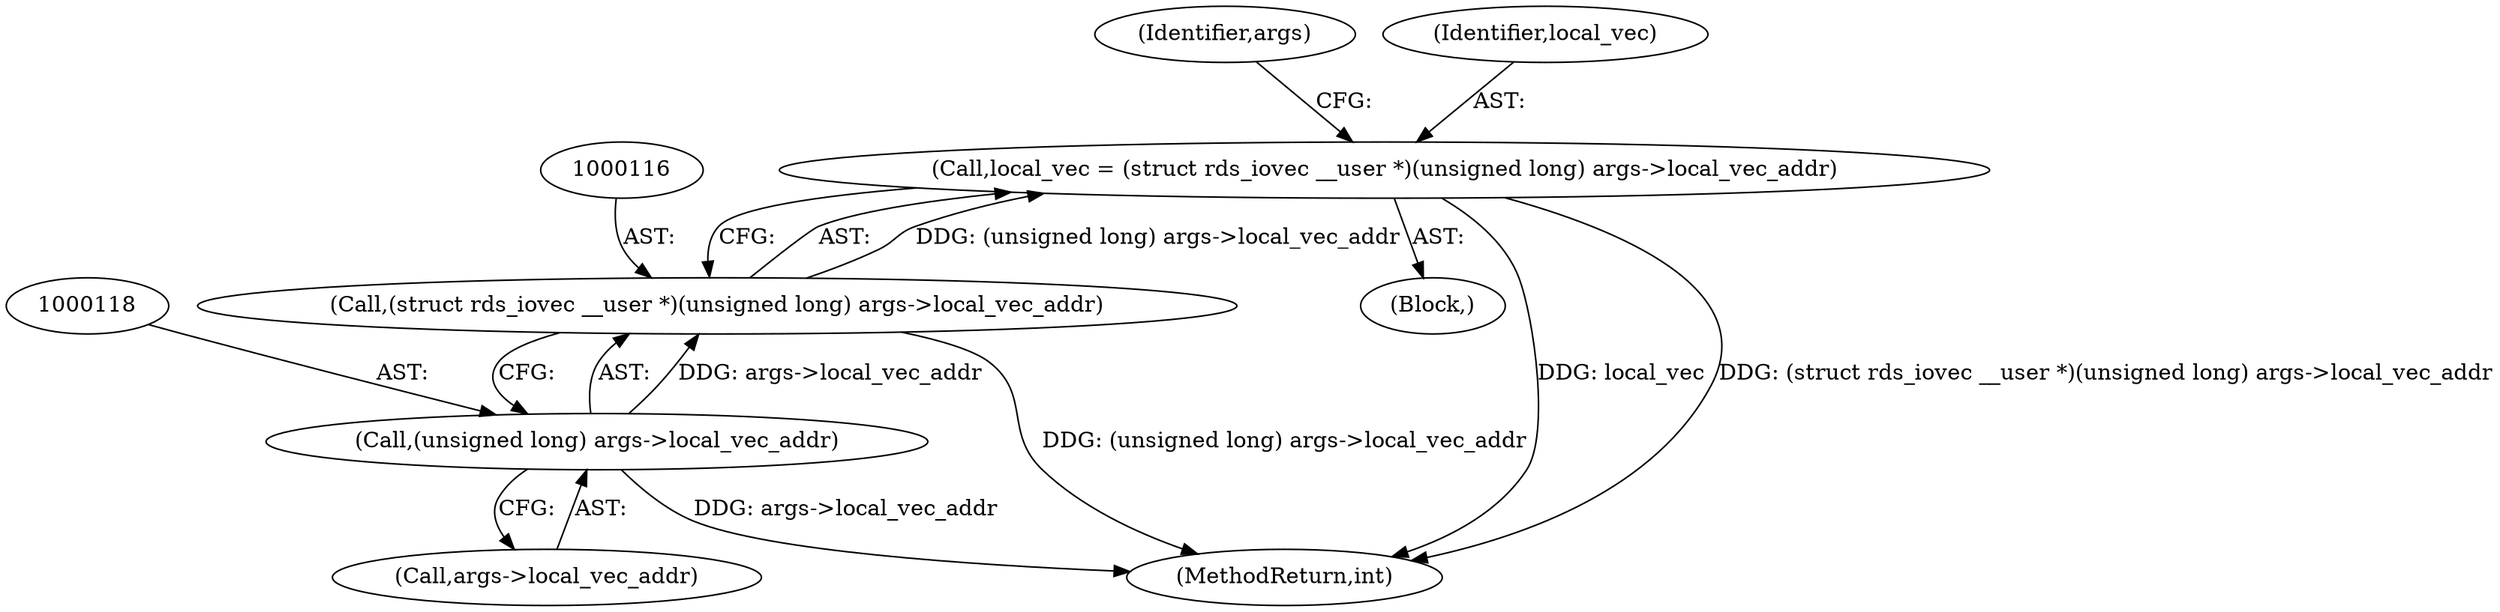 digraph "0_linux_c095508770aebf1b9218e77026e48345d719b17c@pointer" {
"1000113" [label="(Call,local_vec = (struct rds_iovec __user *)(unsigned long) args->local_vec_addr)"];
"1000115" [label="(Call,(struct rds_iovec __user *)(unsigned long) args->local_vec_addr)"];
"1000117" [label="(Call,(unsigned long) args->local_vec_addr)"];
"1000125" [label="(Identifier,args)"];
"1000104" [label="(Block,)"];
"1000183" [label="(MethodReturn,int)"];
"1000115" [label="(Call,(struct rds_iovec __user *)(unsigned long) args->local_vec_addr)"];
"1000113" [label="(Call,local_vec = (struct rds_iovec __user *)(unsigned long) args->local_vec_addr)"];
"1000117" [label="(Call,(unsigned long) args->local_vec_addr)"];
"1000114" [label="(Identifier,local_vec)"];
"1000119" [label="(Call,args->local_vec_addr)"];
"1000113" -> "1000104"  [label="AST: "];
"1000113" -> "1000115"  [label="CFG: "];
"1000114" -> "1000113"  [label="AST: "];
"1000115" -> "1000113"  [label="AST: "];
"1000125" -> "1000113"  [label="CFG: "];
"1000113" -> "1000183"  [label="DDG: local_vec"];
"1000113" -> "1000183"  [label="DDG: (struct rds_iovec __user *)(unsigned long) args->local_vec_addr"];
"1000115" -> "1000113"  [label="DDG: (unsigned long) args->local_vec_addr"];
"1000115" -> "1000117"  [label="CFG: "];
"1000116" -> "1000115"  [label="AST: "];
"1000117" -> "1000115"  [label="AST: "];
"1000115" -> "1000183"  [label="DDG: (unsigned long) args->local_vec_addr"];
"1000117" -> "1000115"  [label="DDG: args->local_vec_addr"];
"1000117" -> "1000119"  [label="CFG: "];
"1000118" -> "1000117"  [label="AST: "];
"1000119" -> "1000117"  [label="AST: "];
"1000117" -> "1000183"  [label="DDG: args->local_vec_addr"];
}
